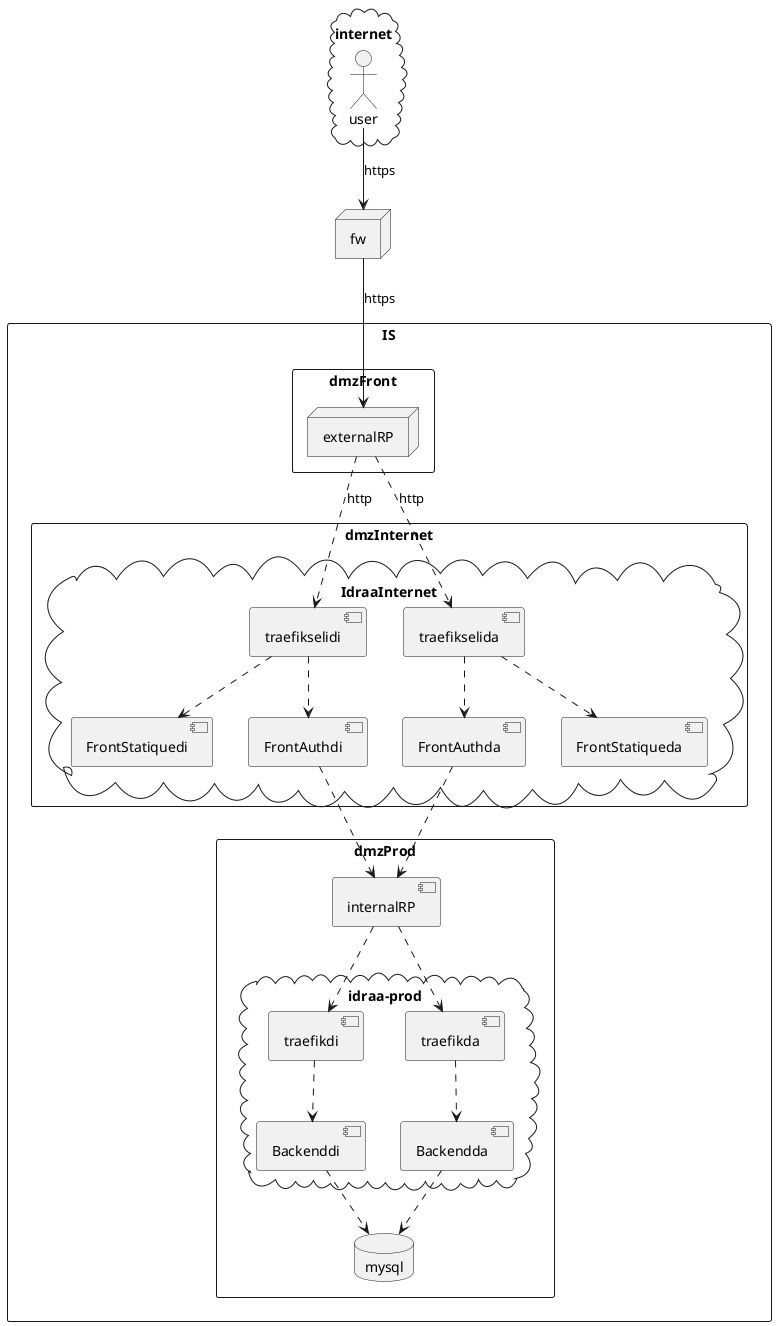 @startuml
 

cloud internet {
   actor user 
}

node fw 

user -d-> fw: https
Rectangle IS {

Rectangle dmzFront {
Node externalRP
}

fw -d-> externalRP: https

Rectangle dmzInternet {
Cloud IdraaInternet {
   component traefikselidi
component traefikselida

   Component FrontAuthda
Component FrontAuthdi
   Component FrontStatiquedi
Component FrontStatiqueda
}
}

externalRP .d.> traefikselidi: http

externalRP .d.> traefikselida: http

traefikselidi .d.> FrontStatiquedi
traefikselidi .d.> FrontAuthdi

traefikselida .d.> FrontStatiqueda
traefikselida .d.> FrontAuthda

Rectangle dmzProd {
Component internalRP

FrontAuthdi .d.> internalRP

FrontAuthda .d.> internalRP


Cloud idraa-prod {
Component traefikdi
Component Backenddi
Component traefikda
Component Backendda
}

Database mysql
}

 internalRP .d.> traefikdi

internalRP .d.> traefikda

traefikdi .d.> Backenddi
traefikda .d.> Backendda


Backendda .d.> mysql
Backenddi .d.> mysql


}
@enduml